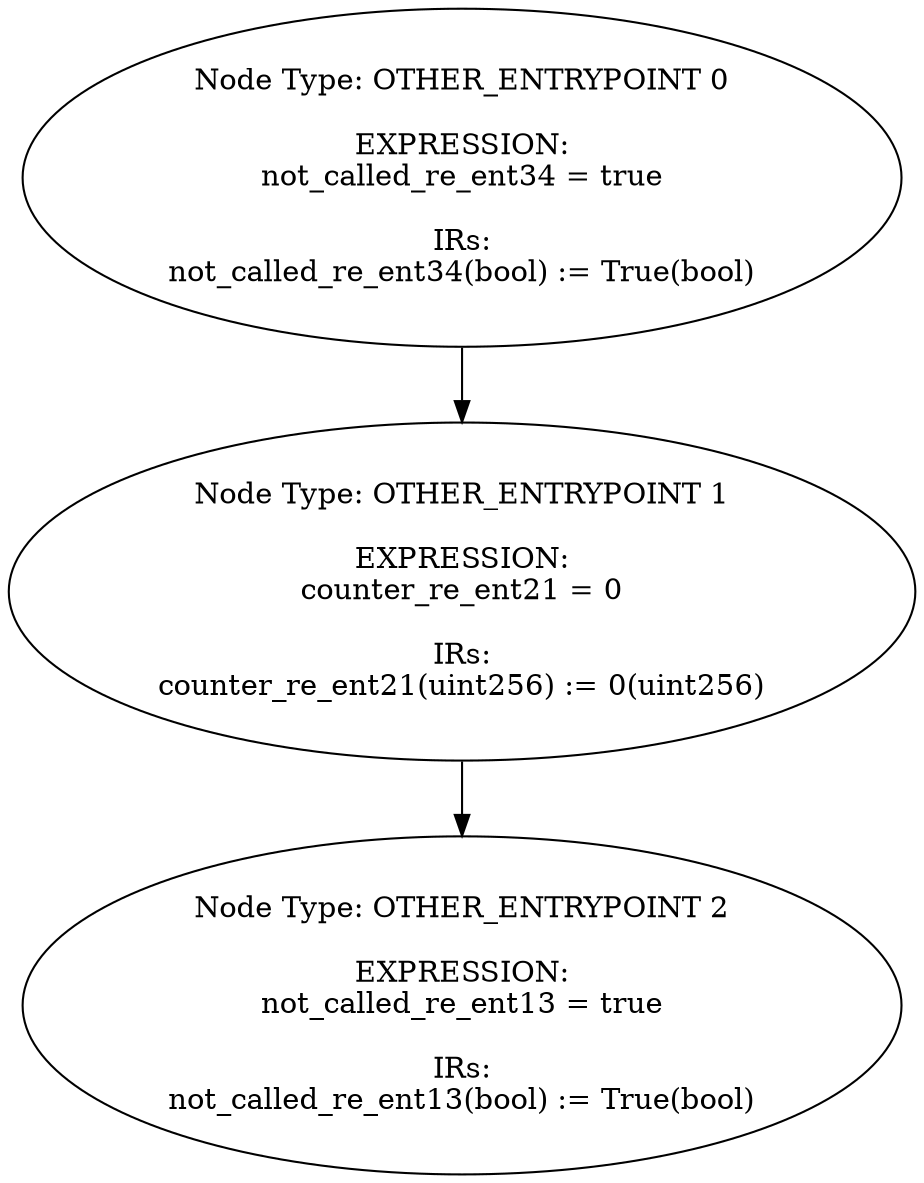 digraph{
0[label="Node Type: OTHER_ENTRYPOINT 0

EXPRESSION:
not_called_re_ent34 = true

IRs:
not_called_re_ent34(bool) := True(bool)"];
0->1;
1[label="Node Type: OTHER_ENTRYPOINT 1

EXPRESSION:
counter_re_ent21 = 0

IRs:
counter_re_ent21(uint256) := 0(uint256)"];
1->2;
2[label="Node Type: OTHER_ENTRYPOINT 2

EXPRESSION:
not_called_re_ent13 = true

IRs:
not_called_re_ent13(bool) := True(bool)"];
}
